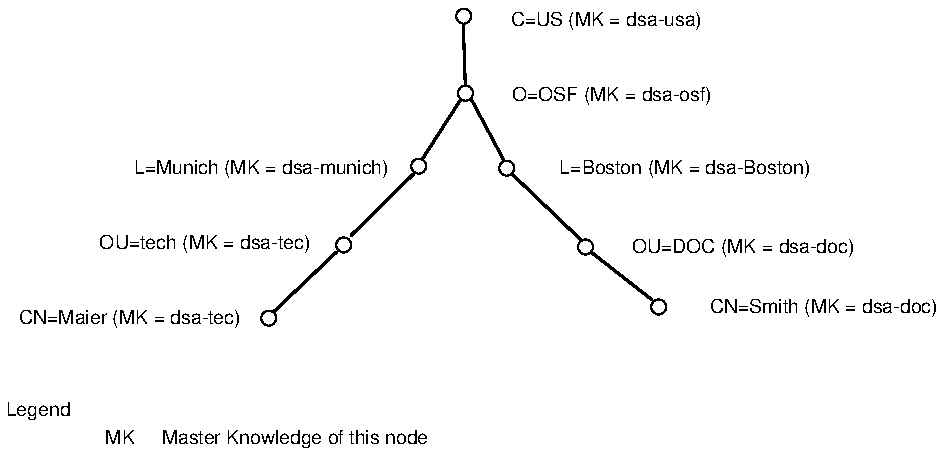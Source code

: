 ...\" @OSF_COPYRIGHT@
...\" COPYRIGHT NOTICE
...\" Copyright (c) 1990, 1991, 1992, 1993 Open Software Foundation, Inc.
...\" ALL RIGHTS RESERVED (DCE).  See the file named COPYRIGHT.DCE in the
...\" src directory for the full copyright text.
...\" 
...\" HISTORY
...\" $Log: fig13.samptreeinitDSA.pic,v $
...\" Revision 1.1.2.1  1994/08/04  21:01:51  hal
...\" 	Create DCE GDS Admin Gd & Ref from GDS parts of Adm Gd & Cmd Ref; fix log
...\" 	[1994/08/04  20:37:02  hal]
...\"
...\" Revision 1.1.2.4  1993/01/28  19:08:36  dbelch
...\" 	Embedding copyright notice
...\" 	[1993/01/28  18:36:13  dbelch]
...\" 
...\" Revision 1.1.2.3  1993/01/10  23:13:40  rnollman
...\" 	fixes after Dublin edit
...\" 	[1993/01/10  23:13:16  rnollman]
...\" 
...\" 	fixed illustration
...\" 	[1992/11/23  17:36:12  rnollman]
...\" 
...\" Revision 1.1.2.2  1992/10/27  19:11:32  rnollman
...\" 	work in progress
...\" 	[1992/10/27  19:10:35  rnollman]
...\" 
...\" $EndLog$
.PS
scale = 106.667
"\fH\s7MK     Master Knowledge of this node\s0\fP"  at 139, 4
"\fH\s7Legend\s0\fP"  at 17, 19
.ps 20
line   from 312, 103 \
	to 344, 78 
line   from 270, 145 \
	to 306, 110 
line   from 248, 185 \
	to 265, 153 
line   from 176, 103 \
	to 143, 72 
line   from 217, 145 \
	to 184, 112 
line   from 242, 184 \
	to 222, 153 
line   from 244, 225 \
	to 245, 193 
.ps 10
"\fH\s7C=US (MK = dsa-usa)\s0\fP"  at 320, 227
"\fH\s7O=OSF (MK = dsa-osf)\s0\fP"  at 323, 187
circle radius 4 at 244, 229
circle radius 4 at 245, 188
"\fH\s7L=Munich (MK = dsa-munich)\s0\fP"  at 136, 148
"\fH\s7OU=tech (MK = dsa-tec)\s0\fP"  at 106, 108
"\fH\s7CN=Maier (MK = dsa-tec)\s0\fP"  at 66, 68
"\fH\s7CN=Smith (MK = dsa-doc)\s0\fP"  at 436, 74
circle radius 4 at 348, 74
circle radius 4 at 309, 106
circle radius 4 at 220, 149
circle radius 4 at 267, 148
"\fH\s7L=Boston (MK = dsa-Boston)\s0\fP"  at 362, 148
"\fH\s7OU=DOC (MK = dsa-doc)\s0\fP"  at 393, 106
circle radius 4 at 140, 68
circle radius 4 at 180, 107
.PE
